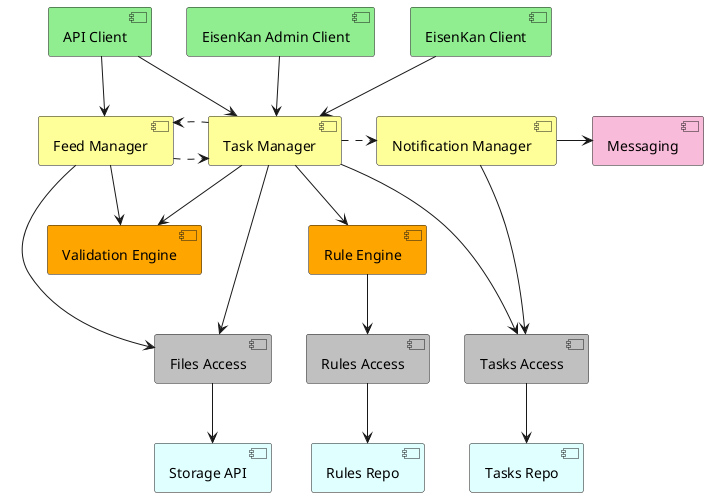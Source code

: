 @startuml

' Clients - Bright Green Background
component [API Client] #90EE90
component [EisenKan Client] #90EE90
component [EisenKan Admin Client] #90EE90

' Managers - Bright Yellow Background
component [Feed Manager] #FFFF99
component [Task Manager] #FFFF99
component [Notification Manager] #FFFF99

' Engine - Orange Background
component [Rule Engine] #FFA500
component [Validation Engine] #FFA500

' Access Components - Light-to-Middle Gray Background
component [Files Access] #C0C0C0
component [Tasks Access] #C0C0C0
component [Rules Access] #C0C0C0

' Databases - Light Cyan Background
database [Storage API] #E0FFFF
database [Tasks Repo] #E0FFFF
database [Rules Repo] #E0FFFF

' Utilities - some pinkish color
component [Messaging] #F8BBD9

[API Client] --> [Feed Manager]
[Feed Manager] --> [Validation Engine]
[Feed Manager] --> [Files Access]
[Files Access] --> [Storage API]
[Feed Manager] .> [Task Manager]
[API Client] --> [Task Manager]
[EisenKan Client] --> [Task Manager]
[EisenKan Admin Client] --> [Task Manager]
[Task Manager] --> [Validation Engine]
[Task Manager] --> [Files Access]
[Task Manager] --> [Tasks Access]
[Tasks Access] --> [Tasks Repo]
[Task Manager] --> [Rule Engine]
[Rule Engine] --> [Rules Access]
[Rules Access] --> [Rules Repo]
[Task Manager] .> [Notification Manager]
[Notification Manager] --> [Tasks Access]
[Notification Manager] -> [Messaging]
[Task Manager] .> [Feed Manager]

' Position managers at the same level with the trick that they all depend on the Rule Engine
[Notification Manager] -[hidden]- [Rule Engine]

' Position accesses at the same level with the trick that Rules Engine depends on all of them
[Rule Engine] -[hidden]- [Files Access]
[Rule Engine] -[hidden]- [Tasks Access]

@enduml
